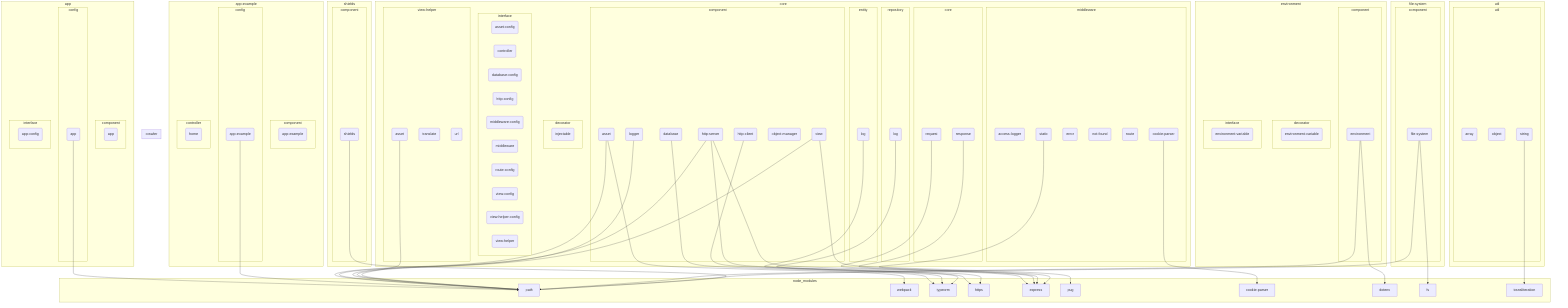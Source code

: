 graph TD
    subgraph packages/app [app]
        subgraph app/component [component]
            app/component/app(app)
        end
        subgraph app/config [config]
            app/config/app(app)
        end
        subgraph app/interface [interface]
            app/interface/app-config(app-config)
        end
    end
    subgraph packages/app-example [app-example]
        subgraph app-example/component [component]
            app-example/component/app-example(app-example)
        end
        subgraph app-example/config [config]
            app-example/config/app-example(app-example)
        end
        subgraph app-example/controller [controller]
            app-example/controller/home(home)
        end
    end
    subgraph packages/core [core]
        subgraph core/component [component]
            core/component/asset(asset)
            core/component/database(database)
            core/component/http-client(http-client)
            core/component/http-server(http-server)
            core/component/logger(logger)
            core/component/object-manager(object-manager)
            core/component/view(view)
        end
        subgraph core/core [core]
            core/core/request(request)
            core/core/response(response)
        end
        subgraph core/decorator [decorator]
            core/decorator/injectable(injectable)
        end
        subgraph core/entity [entity]
            core/entity/log(log)
        end
        subgraph core/interface [interface]
            core/interface/asset-config(asset-config)
            core/interface/controller(controller)
            core/interface/database-config(database-config)
            core/interface/http-config(http-config)
            core/interface/middleware-config(middleware-config)
            core/interface/middleware(middleware)
            core/interface/route-config(route-config)
            core/interface/view-config(view-config)
            core/interface/view-helper-config(view-helper-config)
            core/interface/view-helper(view-helper)
        end
        subgraph core/middleware [middleware]
            core/middleware/access-logger(access-logger)
            core/middleware/cookie-parser(cookie-parser)
            core/middleware/error(error)
            core/middleware/not-found(not-found)
            core/middleware/route(route)
            core/middleware/static(static)
        end
        subgraph core/repository [repository]
            core/repository/log(log)
        end
        subgraph core/view-helper [view-helper]
            core/view-helper/asset(asset)
            core/view-helper/translate(translate)
            core/view-helper/url(url)
        end
    end
    subgraph packages/crawler [crawler]
    end
    subgraph packages/environment [environment]
        subgraph environment/component [component]
            environment/component/environment(environment)
        end
        subgraph environment/decorator [decorator]
            environment/decorator/environment-variable(environment-variable)
        end
        subgraph environment/interface [interface]
            environment/interface/environment-variable(environment-variable)
        end
    end
    subgraph packages/file-system [file-system]
        subgraph file-system/component [component]
            file-system/component/file-system(file-system)
        end
    end
    subgraph packages/shields [shields]
        subgraph shields/component [component]
            shields/component/shields(shields)
        end
    end
    subgraph packages/util [util]
        subgraph util/util [util]
            util/util/array(array)
            util/util/object(object)
            util/util/string(string)
        end
    end
    subgraph node_modules
        path
        webpack
        typeorm
        https
        express
        pug
        cookie-parser
        dotenv
        fs
        transliteration
    end
    app/config/app-->path
    app-example/config/app-example-->path
    core/component/asset-->path
    core/component/asset-->webpack
    core/component/database-->typeorm
    core/component/http-client-->https
    core/component/http-server-->express
    core/component/http-server-->https
    core/component/http-server-->path
    core/component/logger-->path
    core/component/view-->path
    core/component/view-->pug
    core/core/request-->express
    core/core/response-->express
    core/entity/log-->typeorm
    core/middleware/cookie-parser-->cookie-parser
    core/middleware/static-->express
    core/repository/log-->typeorm
    core/view-helper/asset-->path
    environment/component/environment-->dotenv
    environment/component/environment-->path
    file-system/component/file-system-->fs
    file-system/component/file-system-->path
    shields/component/shields-->path
    util/util/string-->transliteration